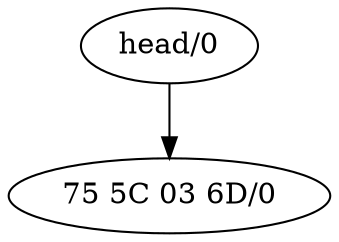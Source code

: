    digraph graphname {
        //rankdir=LR;  // Rank Direction Left to Right

        nodesep=1.0 // increases the separation between nodes
        edge [];
        //splines = true;

        n_1[label="75 5C 03 6D/0"];
n_0[label="head/0"];
        n_0 -> n_1
    }
    